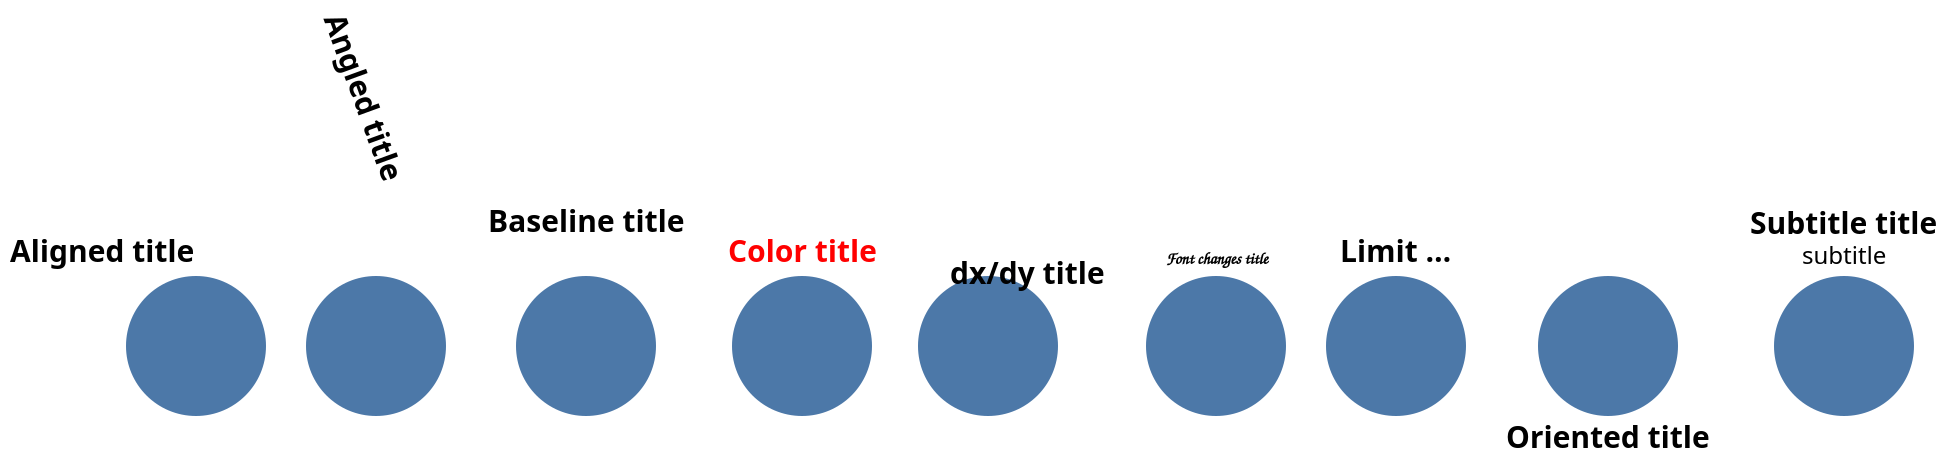 {
  "$schema": "https://vega.github.io/schema/vega-lite/v5.json",
  "hconcat": [{
    "height": 70,
    "width": 70,
    "title": {"text" : "Aligned title", "align" : "right", "fontSize" : 15},
    "data": {"values": [{}]},
    "mark": "arc"
  },{
    "height": 70,
    "width": 70,
    "title": {"text" : "Angled title", "angle" : 70, "fontSize" : 15},
    "data": {"values": [{}]},
    "mark": "arc"
  },{
    "height": 70,
    "width": 70,
    "title": {"text" : "Baseline title", "baseline" : "bottom", "fontSize" : 15},
    "data": {"values": [{}]},
    "mark": "arc"
  },{
    "height": 70,
    "width": 70,
    "title": {"text" : "Color title", "color" : "red", "fontSize" : 15},
    "data": {"values": [{}]},
    "mark": "arc"
  },{
    "height": 70,
    "width": 70,
    "title": {"text" : "dx/dy title", "dx" : 20, "dy" : 11, "fontSize" : 15},
    "data": {"values": [{}]},
    "mark": "arc"
  },{
    "height": 70,
    "width": 70,
    "title": {"text" : "Font changes title", "fontSize" : 8, "font" : "cursive"},
    "data": {"values": [{}]},
    "mark": "arc"
  },{
    "height": 70,
    "width": 70,
    "title": {"text" : "Limit title", "limit" : 60, "fontSize" : 15},
    "data": {"values": [{}]},
    "mark": "arc"
  },{
    "height": 70,
    "width": 70,
    "title": {"text" : "Oriented title", "orient" : "bottom", "fontSize" : 15},
    "data": {"values": [{}]},
    "mark": "arc"
  },{
    "height": 70,
    "width": 70,
    "title": {"text" : "Subtitle title", "subtitle" : "subtitle", "fontSize" : 15},
    "data": {"values": [{}]},
    "mark": "arc"
  }]
}
